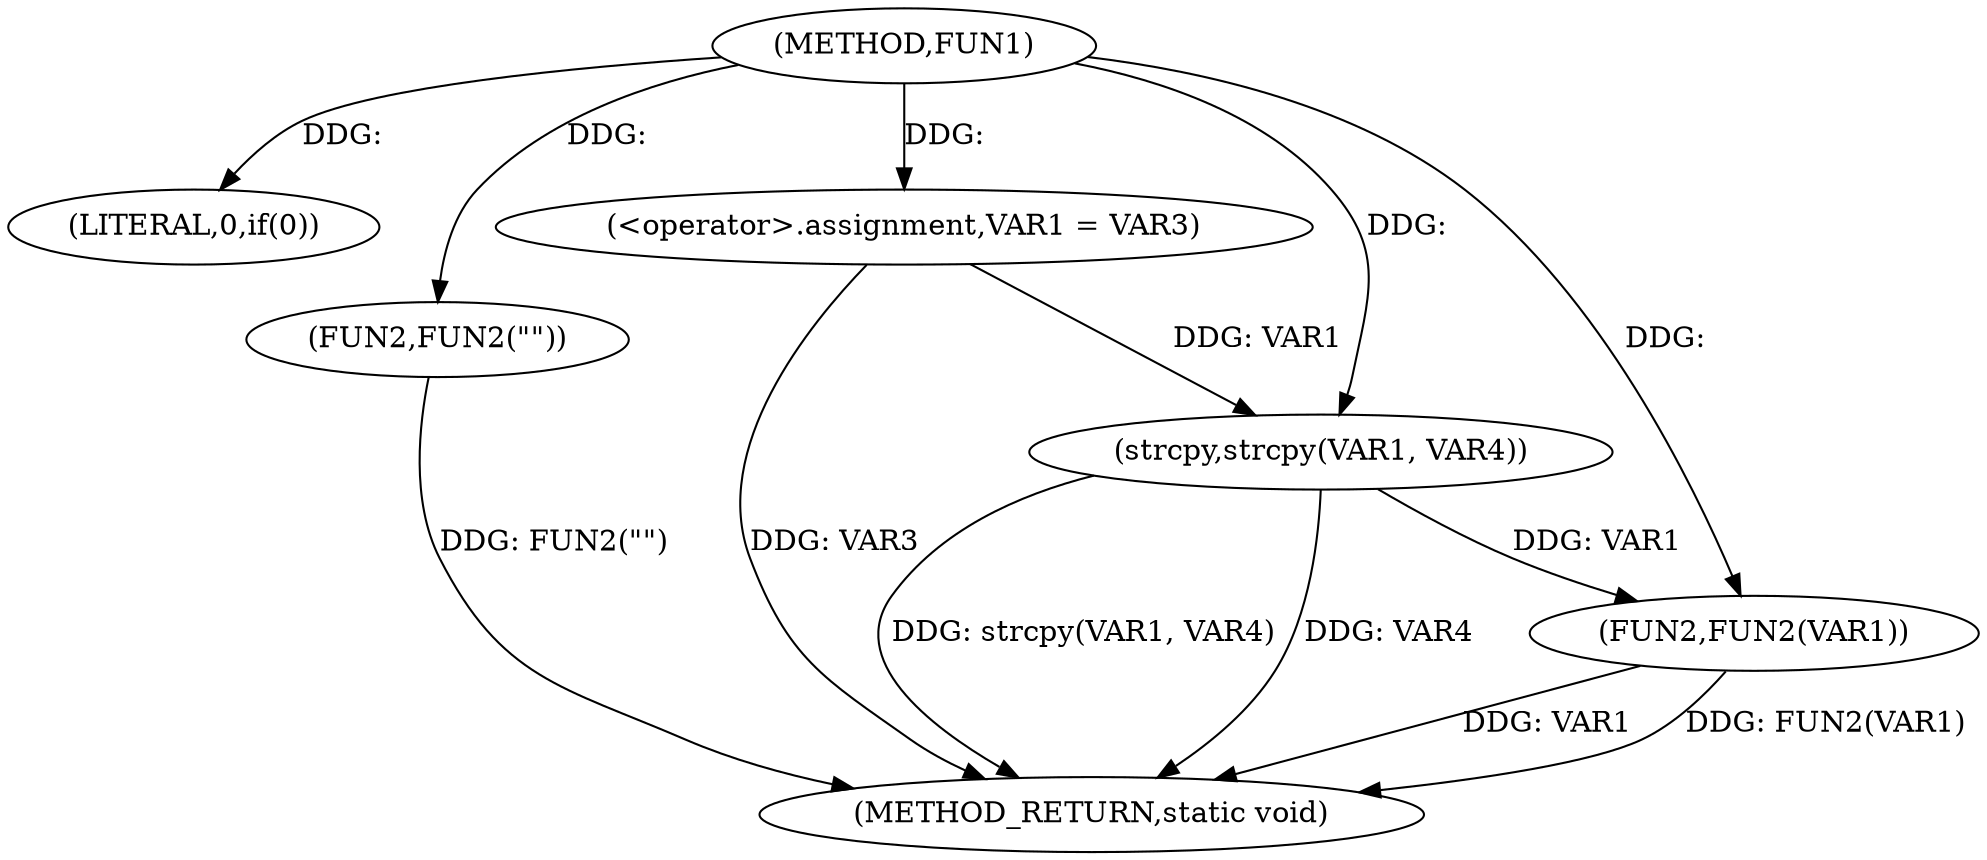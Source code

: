 digraph FUN1 {  
"1000100" [label = "(METHOD,FUN1)" ]
"1000122" [label = "(METHOD_RETURN,static void)" ]
"1000106" [label = "(LITERAL,0,if(0))" ]
"1000108" [label = "(FUN2,FUN2(\"\"))" ]
"1000112" [label = "(<operator>.assignment,VAR1 = VAR3)" ]
"1000117" [label = "(strcpy,strcpy(VAR1, VAR4))" ]
"1000120" [label = "(FUN2,FUN2(VAR1))" ]
  "1000117" -> "1000122"  [ label = "DDG: strcpy(VAR1, VAR4)"] 
  "1000108" -> "1000122"  [ label = "DDG: FUN2(\"\")"] 
  "1000112" -> "1000122"  [ label = "DDG: VAR3"] 
  "1000120" -> "1000122"  [ label = "DDG: VAR1"] 
  "1000120" -> "1000122"  [ label = "DDG: FUN2(VAR1)"] 
  "1000117" -> "1000122"  [ label = "DDG: VAR4"] 
  "1000100" -> "1000106"  [ label = "DDG: "] 
  "1000100" -> "1000108"  [ label = "DDG: "] 
  "1000100" -> "1000112"  [ label = "DDG: "] 
  "1000112" -> "1000117"  [ label = "DDG: VAR1"] 
  "1000100" -> "1000117"  [ label = "DDG: "] 
  "1000117" -> "1000120"  [ label = "DDG: VAR1"] 
  "1000100" -> "1000120"  [ label = "DDG: "] 
}
